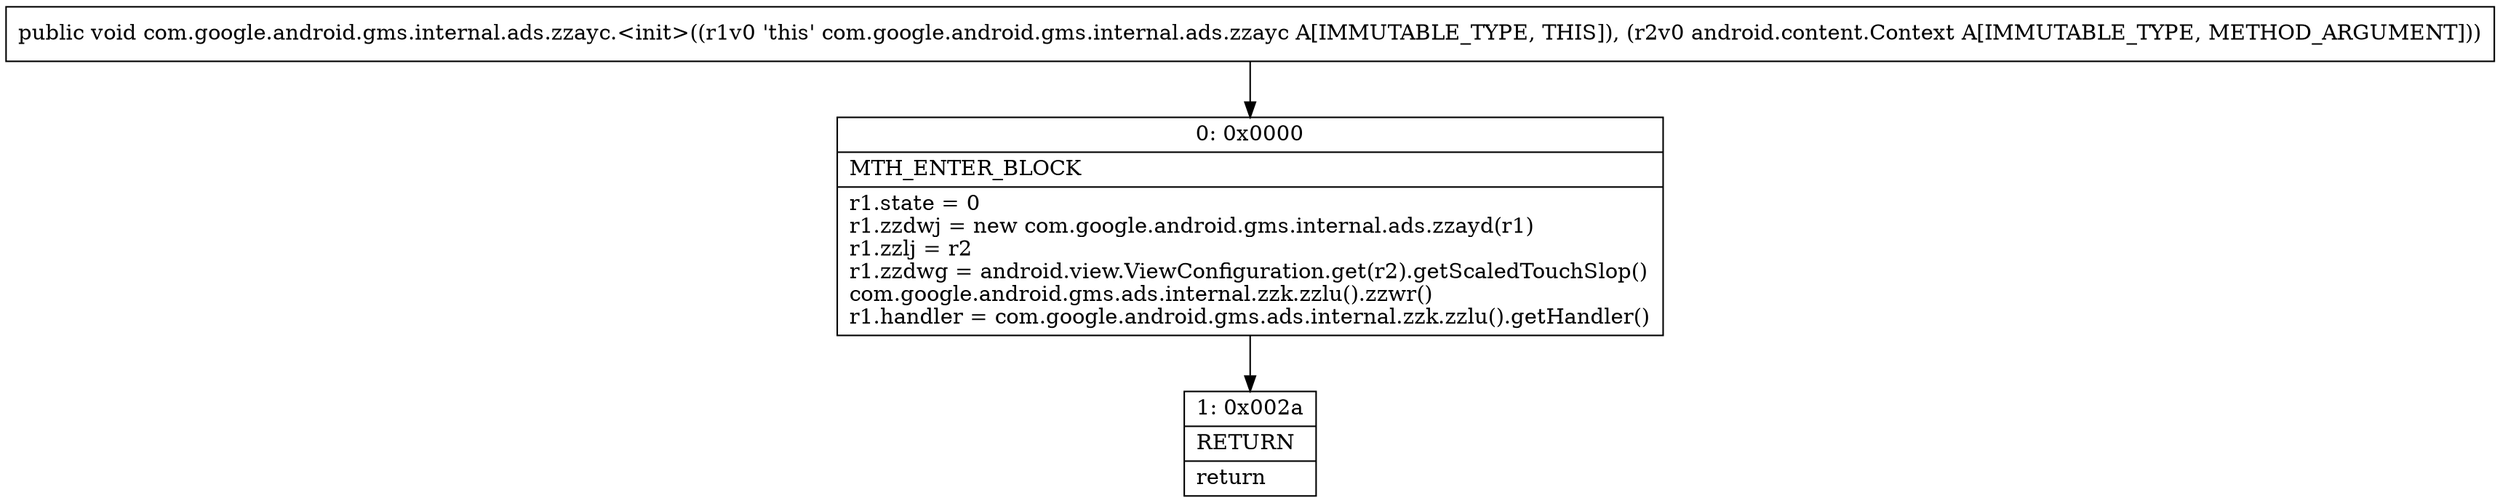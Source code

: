 digraph "CFG forcom.google.android.gms.internal.ads.zzayc.\<init\>(Landroid\/content\/Context;)V" {
Node_0 [shape=record,label="{0\:\ 0x0000|MTH_ENTER_BLOCK\l|r1.state = 0\lr1.zzdwj = new com.google.android.gms.internal.ads.zzayd(r1)\lr1.zzlj = r2\lr1.zzdwg = android.view.ViewConfiguration.get(r2).getScaledTouchSlop()\lcom.google.android.gms.ads.internal.zzk.zzlu().zzwr()\lr1.handler = com.google.android.gms.ads.internal.zzk.zzlu().getHandler()\l}"];
Node_1 [shape=record,label="{1\:\ 0x002a|RETURN\l|return\l}"];
MethodNode[shape=record,label="{public void com.google.android.gms.internal.ads.zzayc.\<init\>((r1v0 'this' com.google.android.gms.internal.ads.zzayc A[IMMUTABLE_TYPE, THIS]), (r2v0 android.content.Context A[IMMUTABLE_TYPE, METHOD_ARGUMENT])) }"];
MethodNode -> Node_0;
Node_0 -> Node_1;
}

